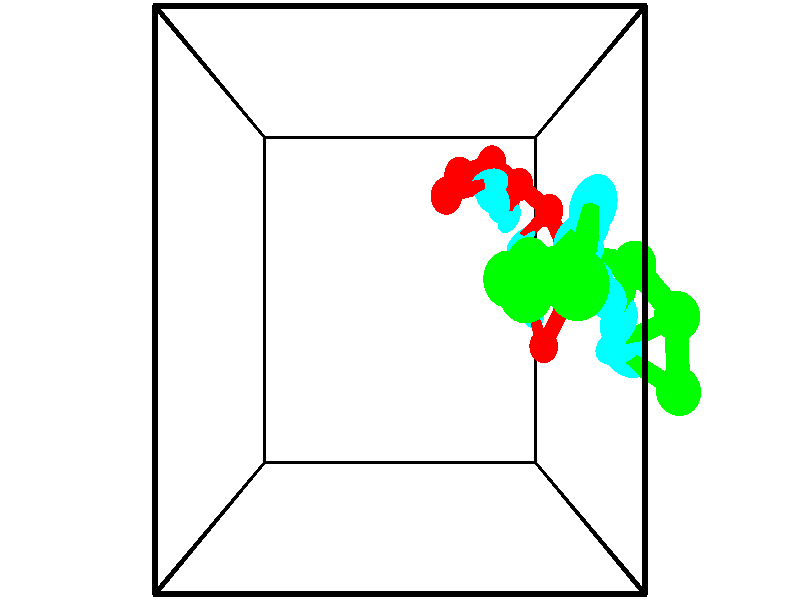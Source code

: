 // switches for output
#declare DRAW_BASES = 1; // possible values are 0, 1; only relevant for DNA ribbons
#declare DRAW_BASES_TYPE = 3; // possible values are 1, 2, 3; only relevant for DNA ribbons
#declare DRAW_FOG = 0; // set to 1 to enable fog

#include "colors.inc"

#include "transforms.inc"
background { rgb <1, 1, 1>}

#default {
   normal{
       ripples 0.25
       frequency 0.20
       turbulence 0.2
       lambda 5
   }
	finish {
		phong 0.1
		phong_size 40.
	}
}

// original window dimensions: 1024x640


// camera settings

camera {
	sky <-0, 1, 0>
	up <-0, 1, 0>
	right 1.6 * <1, 0, 0>
	location <2.5, 2.5, 11.1562>
	look_at <2.5, 2.5, 2.5>
	direction <0, 0, -8.6562>
	angle 67.0682
}


# declare cpy_camera_pos = <2.5, 2.5, 11.1562>;
# if (DRAW_FOG = 1)
fog {
	fog_type 2
	up vnormalize(cpy_camera_pos)
	color rgbt<1,1,1,0.3>
	distance 1e-5
	fog_alt 3e-3
	fog_offset 4
}
# end


// LIGHTS

# declare lum = 6;
global_settings {
	ambient_light rgb lum * <0.05, 0.05, 0.05>
	max_trace_level 15
}# declare cpy_direct_light_amount = 0.25;
light_source
{	1000 * <-1, -1, 1>,
	rgb lum * cpy_direct_light_amount
	parallel
}

light_source
{	1000 * <1, 1, -1>,
	rgb lum * cpy_direct_light_amount
	parallel
}

// strand 0

// nucleotide -1

// particle -1
sphere {
	<3.241587, 3.888878, 1.497783> 0.250000
	pigment { color rgbt <1,0,0,0> }
	no_shadow
}
cylinder {
	<3.616814, 3.958984, 1.617325>,  <3.841949, 4.001048, 1.689050>, 0.100000
	pigment { color rgbt <1,0,0,0> }
	no_shadow
}
cylinder {
	<3.616814, 3.958984, 1.617325>,  <3.241587, 3.888878, 1.497783>, 0.100000
	pigment { color rgbt <1,0,0,0> }
	no_shadow
}

// particle -1
sphere {
	<3.616814, 3.958984, 1.617325> 0.100000
	pigment { color rgbt <1,0,0,0> }
	no_shadow
}
sphere {
	0, 1
	scale<0.080000,0.200000,0.300000>
	matrix <0.316852, -0.085097, -0.944650,
		-0.140133, 0.980837, -0.135360,
		0.938066, 0.175266, 0.298855,
		3.898233, 4.011564, 1.706981>
	pigment { color rgbt <0,1,1,0> }
	no_shadow
}
cylinder {
	<3.497658, 4.257760, 0.992231>,  <3.241587, 3.888878, 1.497783>, 0.130000
	pigment { color rgbt <1,0,0,0> }
	no_shadow
}

// nucleotide -1

// particle -1
sphere {
	<3.497658, 4.257760, 0.992231> 0.250000
	pigment { color rgbt <1,0,0,0> }
	no_shadow
}
cylinder {
	<3.783676, 4.042839, 1.171124>,  <3.955287, 3.913886, 1.278459>, 0.100000
	pigment { color rgbt <1,0,0,0> }
	no_shadow
}
cylinder {
	<3.783676, 4.042839, 1.171124>,  <3.497658, 4.257760, 0.992231>, 0.100000
	pigment { color rgbt <1,0,0,0> }
	no_shadow
}

// particle -1
sphere {
	<3.783676, 4.042839, 1.171124> 0.100000
	pigment { color rgbt <1,0,0,0> }
	no_shadow
}
sphere {
	0, 1
	scale<0.080000,0.200000,0.300000>
	matrix <0.397216, -0.214170, -0.892385,
		0.575264, 0.815743, 0.060284,
		0.715046, -0.537303, 0.447231,
		3.998190, 3.881648, 1.305293>
	pigment { color rgbt <0,1,1,0> }
	no_shadow
}
cylinder {
	<4.093721, 4.485589, 0.664543>,  <3.497658, 4.257760, 0.992231>, 0.130000
	pigment { color rgbt <1,0,0,0> }
	no_shadow
}

// nucleotide -1

// particle -1
sphere {
	<4.093721, 4.485589, 0.664543> 0.250000
	pigment { color rgbt <1,0,0,0> }
	no_shadow
}
cylinder {
	<4.133022, 4.123558, 0.830040>,  <4.156603, 3.906340, 0.929338>, 0.100000
	pigment { color rgbt <1,0,0,0> }
	no_shadow
}
cylinder {
	<4.133022, 4.123558, 0.830040>,  <4.093721, 4.485589, 0.664543>, 0.100000
	pigment { color rgbt <1,0,0,0> }
	no_shadow
}

// particle -1
sphere {
	<4.133022, 4.123558, 0.830040> 0.100000
	pigment { color rgbt <1,0,0,0> }
	no_shadow
}
sphere {
	0, 1
	scale<0.080000,0.200000,0.300000>
	matrix <0.499357, -0.314786, -0.807188,
		0.860807, 0.285914, 0.421028,
		0.098252, -0.905076, 0.413743,
		4.162498, 3.852035, 0.954163>
	pigment { color rgbt <0,1,1,0> }
	no_shadow
}
cylinder {
	<4.660092, 4.243903, 0.206815>,  <4.093721, 4.485589, 0.664543>, 0.130000
	pigment { color rgbt <1,0,0,0> }
	no_shadow
}

// nucleotide -1

// particle -1
sphere {
	<4.660092, 4.243903, 0.206815> 0.250000
	pigment { color rgbt <1,0,0,0> }
	no_shadow
}
cylinder {
	<4.519127, 3.935074, 0.418365>,  <4.434548, 3.749777, 0.545296>, 0.100000
	pigment { color rgbt <1,0,0,0> }
	no_shadow
}
cylinder {
	<4.519127, 3.935074, 0.418365>,  <4.660092, 4.243903, 0.206815>, 0.100000
	pigment { color rgbt <1,0,0,0> }
	no_shadow
}

// particle -1
sphere {
	<4.519127, 3.935074, 0.418365> 0.100000
	pigment { color rgbt <1,0,0,0> }
	no_shadow
}
sphere {
	0, 1
	scale<0.080000,0.200000,0.300000>
	matrix <0.412054, -0.635418, -0.653035,
		0.840248, -0.012212, 0.542065,
		-0.352413, -0.772071, 0.528877,
		4.413403, 3.703452, 0.577029>
	pigment { color rgbt <0,1,1,0> }
	no_shadow
}
cylinder {
	<5.167009, 3.831131, 0.346527>,  <4.660092, 4.243903, 0.206815>, 0.130000
	pigment { color rgbt <1,0,0,0> }
	no_shadow
}

// nucleotide -1

// particle -1
sphere {
	<5.167009, 3.831131, 0.346527> 0.250000
	pigment { color rgbt <1,0,0,0> }
	no_shadow
}
cylinder {
	<4.869190, 3.569366, 0.399282>,  <4.690499, 3.412308, 0.430936>, 0.100000
	pigment { color rgbt <1,0,0,0> }
	no_shadow
}
cylinder {
	<4.869190, 3.569366, 0.399282>,  <5.167009, 3.831131, 0.346527>, 0.100000
	pigment { color rgbt <1,0,0,0> }
	no_shadow
}

// particle -1
sphere {
	<4.869190, 3.569366, 0.399282> 0.100000
	pigment { color rgbt <1,0,0,0> }
	no_shadow
}
sphere {
	0, 1
	scale<0.080000,0.200000,0.300000>
	matrix <0.461552, -0.647363, -0.606540,
		0.482306, -0.390725, 0.784038,
		-0.744547, -0.654412, 0.131888,
		4.645826, 3.373043, 0.438849>
	pigment { color rgbt <0,1,1,0> }
	no_shadow
}
cylinder {
	<5.445299, 3.196009, 0.485967>,  <5.167009, 3.831131, 0.346527>, 0.130000
	pigment { color rgbt <1,0,0,0> }
	no_shadow
}

// nucleotide -1

// particle -1
sphere {
	<5.445299, 3.196009, 0.485967> 0.250000
	pigment { color rgbt <1,0,0,0> }
	no_shadow
}
cylinder {
	<5.081669, 3.117828, 0.338791>,  <4.863491, 3.070920, 0.250485>, 0.100000
	pigment { color rgbt <1,0,0,0> }
	no_shadow
}
cylinder {
	<5.081669, 3.117828, 0.338791>,  <5.445299, 3.196009, 0.485967>, 0.100000
	pigment { color rgbt <1,0,0,0> }
	no_shadow
}

// particle -1
sphere {
	<5.081669, 3.117828, 0.338791> 0.100000
	pigment { color rgbt <1,0,0,0> }
	no_shadow
}
sphere {
	0, 1
	scale<0.080000,0.200000,0.300000>
	matrix <0.386811, -0.724047, -0.571081,
		-0.154786, -0.661479, 0.733817,
		-0.909076, -0.195453, -0.367940,
		4.808946, 3.059193, 0.228409>
	pigment { color rgbt <0,1,1,0> }
	no_shadow
}
cylinder {
	<5.413726, 2.482687, 0.573183>,  <5.445299, 3.196009, 0.485967>, 0.130000
	pigment { color rgbt <1,0,0,0> }
	no_shadow
}

// nucleotide -1

// particle -1
sphere {
	<5.413726, 2.482687, 0.573183> 0.250000
	pigment { color rgbt <1,0,0,0> }
	no_shadow
}
cylinder {
	<5.142673, 2.552994, 0.287548>,  <4.980042, 2.595178, 0.116167>, 0.100000
	pigment { color rgbt <1,0,0,0> }
	no_shadow
}
cylinder {
	<5.142673, 2.552994, 0.287548>,  <5.413726, 2.482687, 0.573183>, 0.100000
	pigment { color rgbt <1,0,0,0> }
	no_shadow
}

// particle -1
sphere {
	<5.142673, 2.552994, 0.287548> 0.100000
	pigment { color rgbt <1,0,0,0> }
	no_shadow
}
sphere {
	0, 1
	scale<0.080000,0.200000,0.300000>
	matrix <0.512622, -0.583332, -0.630034,
		-0.527288, -0.792988, 0.305183,
		-0.677633, 0.175765, -0.714087,
		4.939384, 2.605724, 0.073322>
	pigment { color rgbt <0,1,1,0> }
	no_shadow
}
cylinder {
	<5.075082, 1.809033, 0.335836>,  <5.413726, 2.482687, 0.573183>, 0.130000
	pigment { color rgbt <1,0,0,0> }
	no_shadow
}

// nucleotide -1

// particle -1
sphere {
	<5.075082, 1.809033, 0.335836> 0.250000
	pigment { color rgbt <1,0,0,0> }
	no_shadow
}
cylinder {
	<5.029942, 2.079369, 0.044493>,  <5.002857, 2.241570, -0.130314>, 0.100000
	pigment { color rgbt <1,0,0,0> }
	no_shadow
}
cylinder {
	<5.029942, 2.079369, 0.044493>,  <5.075082, 1.809033, 0.335836>, 0.100000
	pigment { color rgbt <1,0,0,0> }
	no_shadow
}

// particle -1
sphere {
	<5.029942, 2.079369, 0.044493> 0.100000
	pigment { color rgbt <1,0,0,0> }
	no_shadow
}
sphere {
	0, 1
	scale<0.080000,0.200000,0.300000>
	matrix <0.428146, -0.628422, -0.649443,
		-0.896636, -0.385135, -0.218440,
		-0.112851, 0.675838, -0.728359,
		4.996086, 2.282120, -0.174015>
	pigment { color rgbt <0,1,1,0> }
	no_shadow
}
// strand 1

// nucleotide -1

// particle -1
sphere {
	<5.870879, 1.581410, 3.839597> 0.250000
	pigment { color rgbt <0,1,0,0> }
	no_shadow
}
cylinder {
	<5.574135, 1.766083, 3.645075>,  <5.396088, 1.876886, 3.528362>, 0.100000
	pigment { color rgbt <0,1,0,0> }
	no_shadow
}
cylinder {
	<5.574135, 1.766083, 3.645075>,  <5.870879, 1.581410, 3.839597>, 0.100000
	pigment { color rgbt <0,1,0,0> }
	no_shadow
}

// particle -1
sphere {
	<5.574135, 1.766083, 3.645075> 0.100000
	pigment { color rgbt <0,1,0,0> }
	no_shadow
}
sphere {
	0, 1
	scale<0.080000,0.200000,0.300000>
	matrix <-0.403363, 0.272094, 0.873649,
		0.535668, 0.844284, -0.015631,
		-0.741861, 0.461681, -0.486305,
		5.351576, 1.904587, 3.499183>
	pigment { color rgbt <0,1,1,0> }
	no_shadow
}
cylinder {
	<5.788865, 2.339113, 3.979519>,  <5.870879, 1.581410, 3.839597>, 0.130000
	pigment { color rgbt <0,1,0,0> }
	no_shadow
}

// nucleotide -1

// particle -1
sphere {
	<5.788865, 2.339113, 3.979519> 0.250000
	pigment { color rgbt <0,1,0,0> }
	no_shadow
}
cylinder {
	<5.433731, 2.173233, 3.899742>,  <5.220651, 2.073705, 3.851876>, 0.100000
	pigment { color rgbt <0,1,0,0> }
	no_shadow
}
cylinder {
	<5.433731, 2.173233, 3.899742>,  <5.788865, 2.339113, 3.979519>, 0.100000
	pigment { color rgbt <0,1,0,0> }
	no_shadow
}

// particle -1
sphere {
	<5.433731, 2.173233, 3.899742> 0.100000
	pigment { color rgbt <0,1,0,0> }
	no_shadow
}
sphere {
	0, 1
	scale<0.080000,0.200000,0.300000>
	matrix <-0.400761, 0.483824, 0.778013,
		-0.226146, 0.770675, -0.595750,
		-0.887833, -0.414699, -0.199442,
		5.167381, 2.048823, 3.839910>
	pigment { color rgbt <0,1,1,0> }
	no_shadow
}
cylinder {
	<5.341197, 2.850121, 3.828849>,  <5.788865, 2.339113, 3.979519>, 0.130000
	pigment { color rgbt <0,1,0,0> }
	no_shadow
}

// nucleotide -1

// particle -1
sphere {
	<5.341197, 2.850121, 3.828849> 0.250000
	pigment { color rgbt <0,1,0,0> }
	no_shadow
}
cylinder {
	<5.168785, 2.538109, 4.010294>,  <5.065338, 2.350901, 4.119161>, 0.100000
	pigment { color rgbt <0,1,0,0> }
	no_shadow
}
cylinder {
	<5.168785, 2.538109, 4.010294>,  <5.341197, 2.850121, 3.828849>, 0.100000
	pigment { color rgbt <0,1,0,0> }
	no_shadow
}

// particle -1
sphere {
	<5.168785, 2.538109, 4.010294> 0.100000
	pigment { color rgbt <0,1,0,0> }
	no_shadow
}
sphere {
	0, 1
	scale<0.080000,0.200000,0.300000>
	matrix <-0.365898, 0.610615, 0.702330,
		-0.824823, 0.136748, -0.548605,
		-0.431029, -0.780032, 0.453613,
		5.039476, 2.304099, 4.146378>
	pigment { color rgbt <0,1,1,0> }
	no_shadow
}
cylinder {
	<4.606724, 2.942453, 3.846061>,  <5.341197, 2.850121, 3.828849>, 0.130000
	pigment { color rgbt <0,1,0,0> }
	no_shadow
}

// nucleotide -1

// particle -1
sphere {
	<4.606724, 2.942453, 3.846061> 0.250000
	pigment { color rgbt <0,1,0,0> }
	no_shadow
}
cylinder {
	<4.718979, 2.708557, 4.150514>,  <4.786332, 2.568219, 4.333185>, 0.100000
	pigment { color rgbt <0,1,0,0> }
	no_shadow
}
cylinder {
	<4.718979, 2.708557, 4.150514>,  <4.606724, 2.942453, 3.846061>, 0.100000
	pigment { color rgbt <0,1,0,0> }
	no_shadow
}

// particle -1
sphere {
	<4.718979, 2.708557, 4.150514> 0.100000
	pigment { color rgbt <0,1,0,0> }
	no_shadow
}
sphere {
	0, 1
	scale<0.080000,0.200000,0.300000>
	matrix <-0.524291, 0.570847, 0.631865,
		-0.803967, -0.576379, -0.146373,
		0.280637, -0.584740, 0.761132,
		4.803170, 2.533135, 4.378853>
	pigment { color rgbt <0,1,1,0> }
	no_shadow
}
cylinder {
	<3.984253, 2.853985, 4.213446>,  <4.606724, 2.942453, 3.846061>, 0.130000
	pigment { color rgbt <0,1,0,0> }
	no_shadow
}

// nucleotide -1

// particle -1
sphere {
	<3.984253, 2.853985, 4.213446> 0.250000
	pigment { color rgbt <0,1,0,0> }
	no_shadow
}
cylinder {
	<4.272827, 2.772156, 4.478075>,  <4.445971, 2.723058, 4.636853>, 0.100000
	pigment { color rgbt <0,1,0,0> }
	no_shadow
}
cylinder {
	<4.272827, 2.772156, 4.478075>,  <3.984253, 2.853985, 4.213446>, 0.100000
	pigment { color rgbt <0,1,0,0> }
	no_shadow
}

// particle -1
sphere {
	<4.272827, 2.772156, 4.478075> 0.100000
	pigment { color rgbt <0,1,0,0> }
	no_shadow
}
sphere {
	0, 1
	scale<0.080000,0.200000,0.300000>
	matrix <-0.488393, 0.526973, 0.695537,
		-0.490920, -0.824893, 0.280265,
		0.721436, -0.204574, 0.661574,
		4.489258, 2.710783, 4.676547>
	pigment { color rgbt <0,1,1,0> }
	no_shadow
}
cylinder {
	<3.628152, 2.683321, 4.808941>,  <3.984253, 2.853985, 4.213446>, 0.130000
	pigment { color rgbt <0,1,0,0> }
	no_shadow
}

// nucleotide -1

// particle -1
sphere {
	<3.628152, 2.683321, 4.808941> 0.250000
	pigment { color rgbt <0,1,0,0> }
	no_shadow
}
cylinder {
	<3.991631, 2.792717, 4.935099>,  <4.209718, 2.858355, 5.010793>, 0.100000
	pigment { color rgbt <0,1,0,0> }
	no_shadow
}
cylinder {
	<3.991631, 2.792717, 4.935099>,  <3.628152, 2.683321, 4.808941>, 0.100000
	pigment { color rgbt <0,1,0,0> }
	no_shadow
}

// particle -1
sphere {
	<3.991631, 2.792717, 4.935099> 0.100000
	pigment { color rgbt <0,1,0,0> }
	no_shadow
}
sphere {
	0, 1
	scale<0.080000,0.200000,0.300000>
	matrix <-0.415977, 0.529637, 0.739221,
		0.035124, -0.802925, 0.595044,
		0.908697, 0.273489, 0.315395,
		4.264239, 2.874764, 5.029717>
	pigment { color rgbt <0,1,1,0> }
	no_shadow
}
cylinder {
	<3.659413, 2.570424, 5.587220>,  <3.628152, 2.683321, 4.808941>, 0.130000
	pigment { color rgbt <0,1,0,0> }
	no_shadow
}

// nucleotide -1

// particle -1
sphere {
	<3.659413, 2.570424, 5.587220> 0.250000
	pigment { color rgbt <0,1,0,0> }
	no_shadow
}
cylinder {
	<3.966637, 2.821770, 5.537836>,  <4.150971, 2.972577, 5.508206>, 0.100000
	pigment { color rgbt <0,1,0,0> }
	no_shadow
}
cylinder {
	<3.966637, 2.821770, 5.537836>,  <3.659413, 2.570424, 5.587220>, 0.100000
	pigment { color rgbt <0,1,0,0> }
	no_shadow
}

// particle -1
sphere {
	<3.966637, 2.821770, 5.537836> 0.100000
	pigment { color rgbt <0,1,0,0> }
	no_shadow
}
sphere {
	0, 1
	scale<0.080000,0.200000,0.300000>
	matrix <-0.287956, 0.511091, 0.809856,
		0.571985, -0.586467, 0.573490,
		0.768059, 0.628366, -0.123460,
		4.197054, 3.010279, 5.500798>
	pigment { color rgbt <0,1,1,0> }
	no_shadow
}
cylinder {
	<3.957118, 2.605826, 6.197775>,  <3.659413, 2.570424, 5.587220>, 0.130000
	pigment { color rgbt <0,1,0,0> }
	no_shadow
}

// nucleotide -1

// particle -1
sphere {
	<3.957118, 2.605826, 6.197775> 0.250000
	pigment { color rgbt <0,1,0,0> }
	no_shadow
}
cylinder {
	<4.088036, 2.937233, 6.016034>,  <4.166586, 3.136077, 5.906990>, 0.100000
	pigment { color rgbt <0,1,0,0> }
	no_shadow
}
cylinder {
	<4.088036, 2.937233, 6.016034>,  <3.957118, 2.605826, 6.197775>, 0.100000
	pigment { color rgbt <0,1,0,0> }
	no_shadow
}

// particle -1
sphere {
	<4.088036, 2.937233, 6.016034> 0.100000
	pigment { color rgbt <0,1,0,0> }
	no_shadow
}
sphere {
	0, 1
	scale<0.080000,0.200000,0.300000>
	matrix <-0.317338, 0.549286, 0.773034,
		0.890042, -0.108826, 0.442699,
		0.327295, 0.828518, -0.454352,
		4.186224, 3.185788, 5.879728>
	pigment { color rgbt <0,1,1,0> }
	no_shadow
}
// box output
cylinder {
	<0.000000, 0.000000, 0.000000>,  <5.000000, 0.000000, 0.000000>, 0.025000
	pigment { color rgbt <0,0,0,0> }
	no_shadow
}
cylinder {
	<0.000000, 0.000000, 0.000000>,  <0.000000, 5.000000, 0.000000>, 0.025000
	pigment { color rgbt <0,0,0,0> }
	no_shadow
}
cylinder {
	<0.000000, 0.000000, 0.000000>,  <0.000000, 0.000000, 5.000000>, 0.025000
	pigment { color rgbt <0,0,0,0> }
	no_shadow
}
cylinder {
	<5.000000, 5.000000, 5.000000>,  <0.000000, 5.000000, 5.000000>, 0.025000
	pigment { color rgbt <0,0,0,0> }
	no_shadow
}
cylinder {
	<5.000000, 5.000000, 5.000000>,  <5.000000, 0.000000, 5.000000>, 0.025000
	pigment { color rgbt <0,0,0,0> }
	no_shadow
}
cylinder {
	<5.000000, 5.000000, 5.000000>,  <5.000000, 5.000000, 0.000000>, 0.025000
	pigment { color rgbt <0,0,0,0> }
	no_shadow
}
cylinder {
	<0.000000, 0.000000, 5.000000>,  <0.000000, 5.000000, 5.000000>, 0.025000
	pigment { color rgbt <0,0,0,0> }
	no_shadow
}
cylinder {
	<0.000000, 0.000000, 5.000000>,  <5.000000, 0.000000, 5.000000>, 0.025000
	pigment { color rgbt <0,0,0,0> }
	no_shadow
}
cylinder {
	<5.000000, 5.000000, 0.000000>,  <0.000000, 5.000000, 0.000000>, 0.025000
	pigment { color rgbt <0,0,0,0> }
	no_shadow
}
cylinder {
	<5.000000, 5.000000, 0.000000>,  <5.000000, 0.000000, 0.000000>, 0.025000
	pigment { color rgbt <0,0,0,0> }
	no_shadow
}
cylinder {
	<5.000000, 0.000000, 5.000000>,  <5.000000, 0.000000, 0.000000>, 0.025000
	pigment { color rgbt <0,0,0,0> }
	no_shadow
}
cylinder {
	<0.000000, 5.000000, 0.000000>,  <0.000000, 5.000000, 5.000000>, 0.025000
	pigment { color rgbt <0,0,0,0> }
	no_shadow
}
// end of box output

